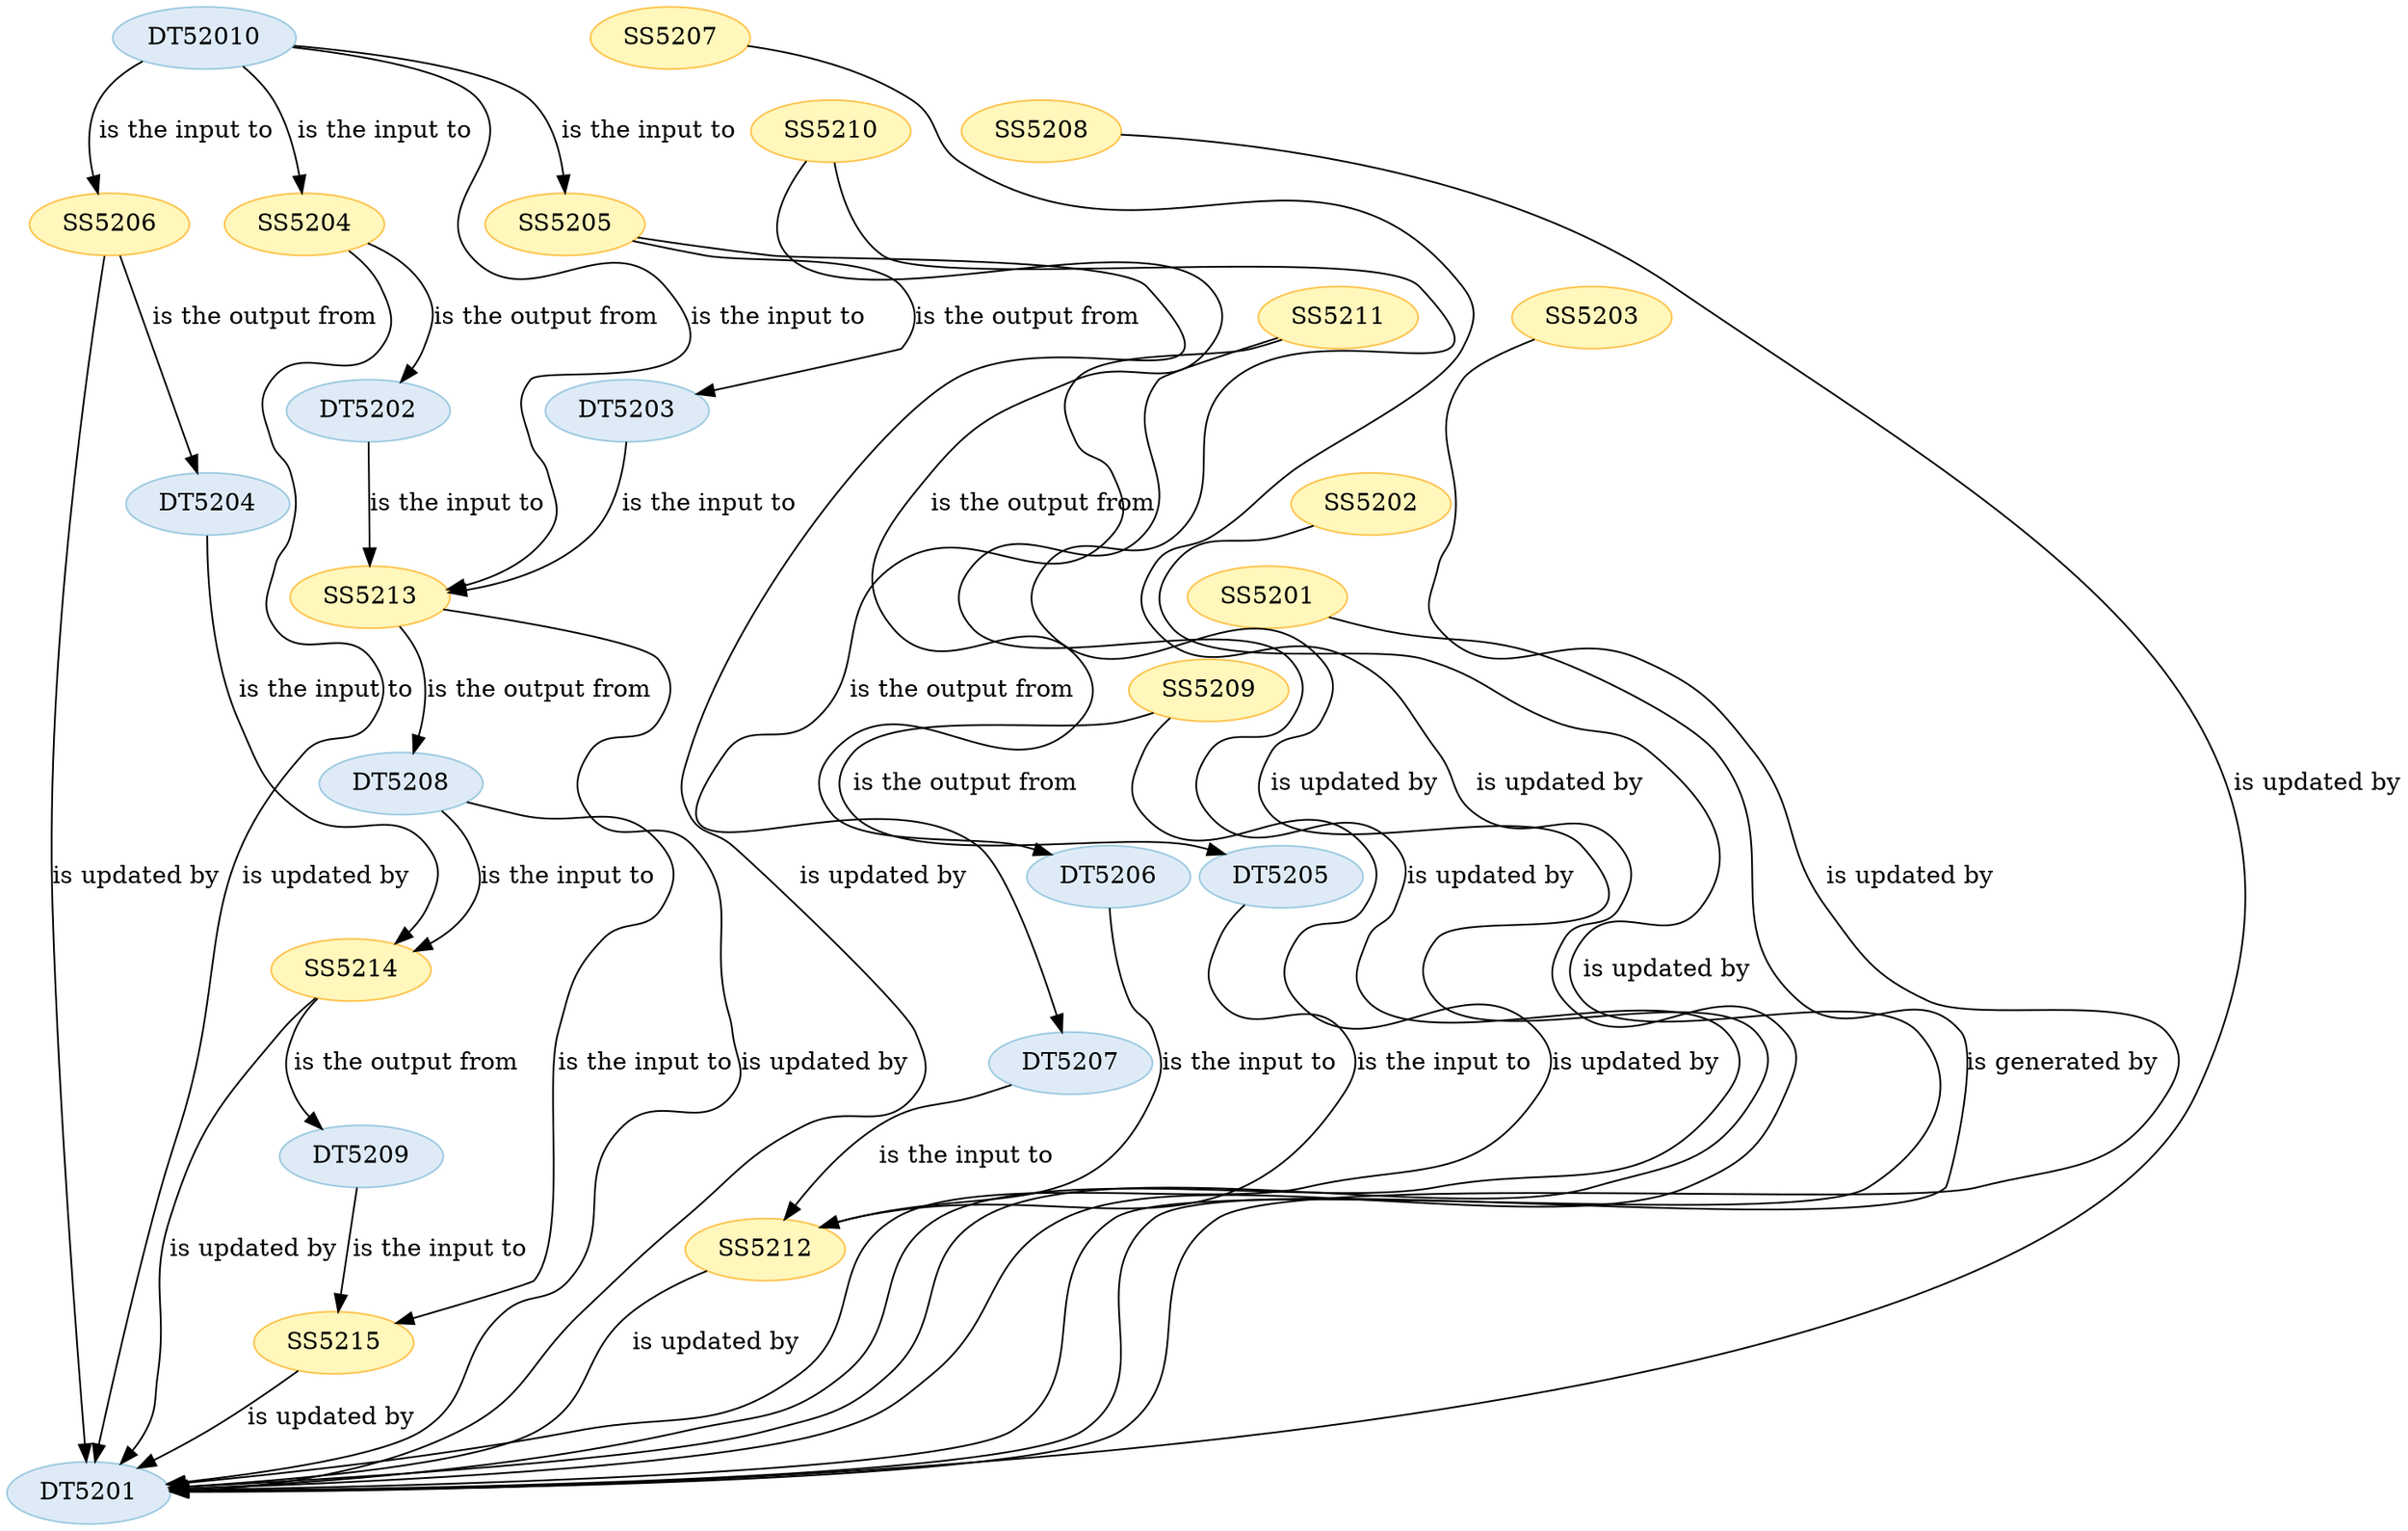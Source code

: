 strict digraph {


	"DT5204" [ color="2", colorscheme="blues3", fillcolor="1", style="filled",  weight=0 ];

	"DT5204" -> "SS5214" [ label="is the input to", labeltooltip="DT5204 - is the input to - SS5214",  weight=0 ];

	"SS5214" [ color="2", colorscheme="ylorbr3", fillcolor="1", style="filled",  weight=0 ];

	"SS5214" -> "DT5201" [ label="is updated by", labeltooltip="DT5201 - is updated by - SS5214",  weight=0 ];

	"SS5214" -> "DT5209" [ label="is the output from", labeltooltip="DT5209 - is the output from - SS5214",  weight=0 ];

	"DT52010" [ color="2", colorscheme="blues3", fillcolor="1", style="filled",  weight=0 ];

	"DT52010" -> "SS5204" [ label="is the input to", labeltooltip="DT52010 - is the input to - SS5204",  weight=0 ];

	"DT52010" -> "SS5205" [ label="is the input to", labeltooltip="DT52010 - is the input to - SS5205",  weight=0 ];

	"DT52010" -> "SS5206" [ label="is the input to", labeltooltip="DT52010 - is the input to - SS5206",  weight=0 ];

	"DT52010" -> "SS5213" [ label="is the input to", labeltooltip="DT52010 - is the input to - SS5213",  weight=0 ];

	"DT5206" [ color="2", colorscheme="blues3", fillcolor="1", style="filled",  weight=0 ];

	"DT5206" -> "SS5212" [ label="is the input to", labeltooltip="DT5206 - is the input to - SS5212",  weight=0 ];

	"DT5201" [ color="2", colorscheme="blues3", fillcolor="1", style="filled",  weight=0 ];

	"DT5207" [ color="2", colorscheme="blues3", fillcolor="1", style="filled",  weight=0 ];

	"DT5207" -> "SS5212" [ label="is the input to", labeltooltip="DT5207 - is the input to - SS5212",  weight=0 ];

	"SS5207" [ color="2", colorscheme="ylorbr3", fillcolor="1", style="filled",  weight=0 ];

	"SS5207" -> "DT5201" [ label="is updated by", labeltooltip="DT5201 - is updated by - SS5207",  weight=0 ];

	"SS5213" [ color="2", colorscheme="ylorbr3", fillcolor="1", style="filled",  weight=0 ];

	"SS5213" -> "DT5208" [ label="is the output from", labeltooltip="DT5208 - is the output from - SS5213",  weight=0 ];

	"SS5213" -> "DT5201" [ label="is updated by", labeltooltip="DT5201 - is updated by - SS5213",  weight=0 ];

	"SS5208" [ color="2", colorscheme="ylorbr3", fillcolor="1", style="filled",  weight=0 ];

	"SS5208" -> "DT5201" [ label="is updated by", labeltooltip="DT5201 - is updated by - SS5208",  weight=0 ];

	"SS5215" [ color="2", colorscheme="ylorbr3", fillcolor="1", style="filled",  weight=0 ];

	"SS5215" -> "DT5201" [ label="is updated by", labeltooltip="DT5201 - is updated by - SS5215",  weight=0 ];

	"SS5205" [ color="2", colorscheme="ylorbr3", fillcolor="1", style="filled",  weight=0 ];

	"SS5205" -> "DT5203" [ label="is the output from", labeltooltip="DT5203 - is the output from - SS5205",  weight=0 ];

	"SS5205" -> "DT5201" [ label="is updated by", labeltooltip="DT5201 - is updated by - SS5205",  weight=0 ];

	"SS5206" [ color="2", colorscheme="ylorbr3", fillcolor="1", style="filled",  weight=0 ];

	"SS5206" -> "DT5204" [ label="is the output from", labeltooltip="DT5204 - is the output from - SS5206",  weight=0 ];

	"SS5206" -> "DT5201" [ label="is updated by", labeltooltip="DT5201 - is updated by - SS5206",  weight=0 ];

	"DT5209" [ color="2", colorscheme="blues3", fillcolor="1", style="filled",  weight=0 ];

	"DT5209" -> "SS5215" [ label="is the input to", labeltooltip="DT5209 - is the input to - SS5215",  weight=0 ];

	"SS5204" [ color="2", colorscheme="ylorbr3", fillcolor="1", style="filled",  weight=0 ];

	"SS5204" -> "DT5202" [ label="is the output from", labeltooltip="DT5202 - is the output from - SS5204",  weight=0 ];

	"SS5204" -> "DT5201" [ label="is updated by", labeltooltip="DT5201 - is updated by - SS5204",  weight=0 ];

	"SS5203" [ color="2", colorscheme="ylorbr3", fillcolor="1", style="filled",  weight=0 ];

	"SS5203" -> "DT5201" [ label="is updated by", labeltooltip="DT5201 - is updated by - SS5203",  weight=0 ];

	"SS5202" [ color="2", colorscheme="ylorbr3", fillcolor="1", style="filled",  weight=0 ];

	"SS5202" -> "DT5201" [ label="is updated by", labeltooltip="DT5201 - is updated by - SS5202",  weight=0 ];

	"SS5212" [ color="2", colorscheme="ylorbr3", fillcolor="1", style="filled",  weight=0 ];

	"SS5212" -> "DT5201" [ label="is updated by", labeltooltip="DT5201 - is updated by - SS5212",  weight=0 ];

	"DT5203" [ color="2", colorscheme="blues3", fillcolor="1", style="filled",  weight=0 ];

	"DT5203" -> "SS5213" [ label="is the input to", labeltooltip="DT5203 - is the input to - SS5213",  weight=0 ];

	"DT5205" [ color="2", colorscheme="blues3", fillcolor="1", style="filled",  weight=0 ];

	"DT5205" -> "SS5212" [ label="is the input to", labeltooltip="DT5205 - is the input to - SS5212",  weight=0 ];

	"SS5201" [ color="2", colorscheme="ylorbr3", fillcolor="1", style="filled",  weight=0 ];

	"SS5201" -> "DT5201" [ label="is generated by", labeltooltip="DT5201 - is generated by - SS5201",  weight=0 ];

	"DT5208" [ color="2", colorscheme="blues3", fillcolor="1", style="filled",  weight=0 ];

	"DT5208" -> "SS5214" [ label="is the input to", labeltooltip="DT5208 - is the input to - SS5214",  weight=0 ];

	"DT5208" -> "SS5215" [ label="is the input to", labeltooltip="DT5208 - is the input to - SS5215",  weight=0 ];

	"SS5210" [ color="2", colorscheme="ylorbr3", fillcolor="1", style="filled",  weight=0 ];

	"SS5210" -> "DT5201" [ label="is updated by", labeltooltip="DT5201 - is updated by - SS5210",  weight=0 ];

	"SS5210" -> "DT5206" [ label="is the output from", labeltooltip="DT5206 - is the output from - SS5210",  weight=0 ];

	"SS5209" [ color="2", colorscheme="ylorbr3", fillcolor="1", style="filled",  weight=0 ];

	"SS5209" -> "DT5201" [ label="is updated by", labeltooltip="DT5201 - is updated by - SS5209",  weight=0 ];

	"SS5209" -> "DT5205" [ label="is the output from", labeltooltip="DT5205 - is the output from - SS5209",  weight=0 ];

	"SS5211" [ color="2", colorscheme="ylorbr3", fillcolor="1", style="filled",  weight=0 ];

	"SS5211" -> "DT5201" [ label="is updated by", labeltooltip="DT5201 - is updated by - SS5211",  weight=0 ];

	"SS5211" -> "DT5207" [ label="is the output from", labeltooltip="DT5207 - is the output from - SS5211",  weight=0 ];

	"DT5202" [ color="2", colorscheme="blues3", fillcolor="1", style="filled",  weight=0 ];

	"DT5202" -> "SS5213" [ label="is the input to", labeltooltip="DT5202 - is the input to - SS5213",  weight=0 ];

}
